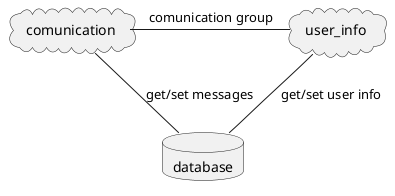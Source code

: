 @startuml Microservice diagram

cloud user_info as user
cloud comunication as com
database database as db

com - user : comunication group
user -- db: get/set user info
com -- db: get/set messages

@enduml